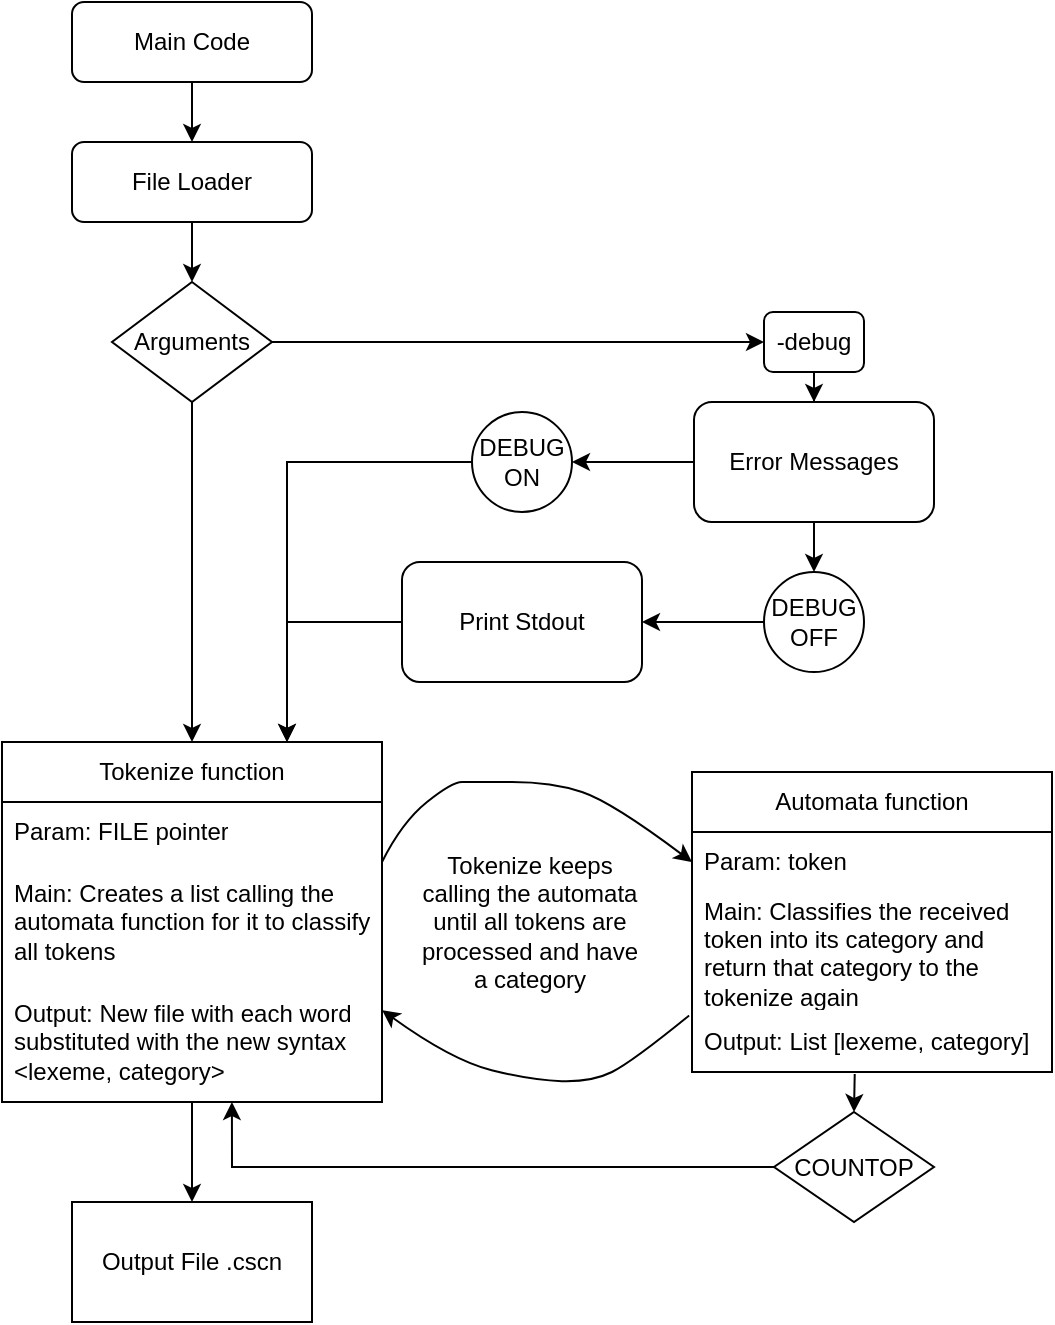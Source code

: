 <mxfile version="23.1.4" type="google">
  <diagram id="C5RBs43oDa-KdzZeNtuy" name="Page-1">
    <mxGraphModel grid="1" page="1" gridSize="10" guides="1" tooltips="1" connect="1" arrows="1" fold="1" pageScale="1" pageWidth="827" pageHeight="1169" math="0" shadow="0">
      <root>
        <mxCell id="WIyWlLk6GJQsqaUBKTNV-0" />
        <mxCell id="WIyWlLk6GJQsqaUBKTNV-1" parent="WIyWlLk6GJQsqaUBKTNV-0" />
        <mxCell id="YGc-wEN7cGzX1aykjXhv-2" style="edgeStyle=orthogonalEdgeStyle;rounded=0;orthogonalLoop=1;jettySize=auto;html=1;entryX=0.5;entryY=0;entryDx=0;entryDy=0;" edge="1" parent="WIyWlLk6GJQsqaUBKTNV-1" source="WIyWlLk6GJQsqaUBKTNV-3" target="WIyWlLk6GJQsqaUBKTNV-7">
          <mxGeometry relative="1" as="geometry" />
        </mxCell>
        <mxCell id="WIyWlLk6GJQsqaUBKTNV-3" value="Main Code" style="rounded=1;whiteSpace=wrap;html=1;fontSize=12;glass=0;strokeWidth=1;shadow=0;" vertex="1" parent="WIyWlLk6GJQsqaUBKTNV-1">
          <mxGeometry x="158" y="130" width="120" height="40" as="geometry" />
        </mxCell>
        <mxCell id="WIyWlLk6GJQsqaUBKTNV-7" value="File Loader" style="rounded=1;whiteSpace=wrap;html=1;fontSize=12;glass=0;strokeWidth=1;shadow=0;" vertex="1" parent="WIyWlLk6GJQsqaUBKTNV-1">
          <mxGeometry x="158" y="200" width="120" height="40" as="geometry" />
        </mxCell>
        <mxCell id="YGc-wEN7cGzX1aykjXhv-4" value="Output File .cscn" style="rounded=0;whiteSpace=wrap;html=1;" vertex="1" parent="WIyWlLk6GJQsqaUBKTNV-1">
          <mxGeometry x="158" y="730" width="120" height="60" as="geometry" />
        </mxCell>
        <mxCell id="YGc-wEN7cGzX1aykjXhv-12" value="" style="edgeStyle=orthogonalEdgeStyle;rounded=0;orthogonalLoop=1;jettySize=auto;html=1;exitX=0.5;exitY=0;exitDx=0;exitDy=0;endArrow=none;endFill=0;startArrow=classic;startFill=1;" edge="1" parent="WIyWlLk6GJQsqaUBKTNV-1" source="YGc-wEN7cGzX1aykjXhv-17" target="WIyWlLk6GJQsqaUBKTNV-7">
          <mxGeometry relative="1" as="geometry" />
        </mxCell>
        <mxCell id="YGc-wEN7cGzX1aykjXhv-8" value="Tokenize function" style="swimlane;fontStyle=0;childLayout=stackLayout;horizontal=1;startSize=30;horizontalStack=0;resizeParent=1;resizeParentMax=0;resizeLast=0;collapsible=1;marginBottom=0;whiteSpace=wrap;html=1;" vertex="1" parent="WIyWlLk6GJQsqaUBKTNV-1">
          <mxGeometry x="123" y="500" width="190" height="180" as="geometry" />
        </mxCell>
        <mxCell id="YGc-wEN7cGzX1aykjXhv-9" value="Param: FILE pointer" style="text;strokeColor=none;fillColor=none;align=left;verticalAlign=middle;spacingLeft=4;spacingRight=4;overflow=hidden;points=[[0,0.5],[1,0.5]];portConstraint=eastwest;rotatable=0;whiteSpace=wrap;html=1;" vertex="1" parent="YGc-wEN7cGzX1aykjXhv-8">
          <mxGeometry y="30" width="190" height="30" as="geometry" />
        </mxCell>
        <mxCell id="YGc-wEN7cGzX1aykjXhv-10" value="Main: Creates a list calling the automata function for it to classify all tokens" style="text;strokeColor=none;fillColor=none;align=left;verticalAlign=middle;spacingLeft=4;spacingRight=4;overflow=hidden;points=[[0,0.5],[1,0.5]];portConstraint=eastwest;rotatable=0;whiteSpace=wrap;html=1;" vertex="1" parent="YGc-wEN7cGzX1aykjXhv-8">
          <mxGeometry y="60" width="190" height="60" as="geometry" />
        </mxCell>
        <mxCell id="YGc-wEN7cGzX1aykjXhv-11" value="Output:&amp;nbsp;New file with each word substituted with the new syntax &amp;lt;lexeme, category&amp;gt;" style="text;strokeColor=none;fillColor=none;align=left;verticalAlign=middle;spacingLeft=4;spacingRight=4;overflow=hidden;points=[[0,0.5],[1,0.5]];portConstraint=eastwest;rotatable=0;whiteSpace=wrap;html=1;" vertex="1" parent="YGc-wEN7cGzX1aykjXhv-8">
          <mxGeometry y="120" width="190" height="60" as="geometry" />
        </mxCell>
        <mxCell id="YGc-wEN7cGzX1aykjXhv-13" value="Automata function" style="swimlane;fontStyle=0;childLayout=stackLayout;horizontal=1;startSize=30;horizontalStack=0;resizeParent=1;resizeParentMax=0;resizeLast=0;collapsible=1;marginBottom=0;whiteSpace=wrap;html=1;" vertex="1" parent="WIyWlLk6GJQsqaUBKTNV-1">
          <mxGeometry x="468" y="515" width="180" height="150" as="geometry" />
        </mxCell>
        <mxCell id="YGc-wEN7cGzX1aykjXhv-14" value="Param: token" style="text;strokeColor=none;fillColor=none;align=left;verticalAlign=middle;spacingLeft=4;spacingRight=4;overflow=hidden;points=[[0,0.5],[1,0.5]];portConstraint=eastwest;rotatable=0;whiteSpace=wrap;html=1;" vertex="1" parent="YGc-wEN7cGzX1aykjXhv-13">
          <mxGeometry y="30" width="180" height="30" as="geometry" />
        </mxCell>
        <mxCell id="YGc-wEN7cGzX1aykjXhv-15" value="Main: Classifies the received token into its category and return that category to the tokenize again" style="text;strokeColor=none;fillColor=none;align=left;verticalAlign=middle;spacingLeft=4;spacingRight=4;overflow=hidden;points=[[0,0.5],[1,0.5]];portConstraint=eastwest;rotatable=0;whiteSpace=wrap;html=1;" vertex="1" parent="YGc-wEN7cGzX1aykjXhv-13">
          <mxGeometry y="60" width="180" height="60" as="geometry" />
        </mxCell>
        <mxCell id="YGc-wEN7cGzX1aykjXhv-16" value="Output: List [lexeme, category]" style="text;strokeColor=none;fillColor=none;align=left;verticalAlign=middle;spacingLeft=4;spacingRight=4;overflow=hidden;points=[[0,0.5],[1,0.5]];portConstraint=eastwest;rotatable=0;whiteSpace=wrap;html=1;" vertex="1" parent="YGc-wEN7cGzX1aykjXhv-13">
          <mxGeometry y="120" width="180" height="30" as="geometry" />
        </mxCell>
        <mxCell id="YGc-wEN7cGzX1aykjXhv-21" style="edgeStyle=orthogonalEdgeStyle;rounded=0;orthogonalLoop=1;jettySize=auto;html=1;entryX=0;entryY=0.5;entryDx=0;entryDy=0;" edge="1" parent="WIyWlLk6GJQsqaUBKTNV-1" source="YGc-wEN7cGzX1aykjXhv-17" target="YGc-wEN7cGzX1aykjXhv-20">
          <mxGeometry relative="1" as="geometry" />
        </mxCell>
        <mxCell id="YGc-wEN7cGzX1aykjXhv-24" style="edgeStyle=orthogonalEdgeStyle;rounded=0;orthogonalLoop=1;jettySize=auto;html=1;entryX=0.5;entryY=0;entryDx=0;entryDy=0;" edge="1" parent="WIyWlLk6GJQsqaUBKTNV-1" source="YGc-wEN7cGzX1aykjXhv-17" target="YGc-wEN7cGzX1aykjXhv-8">
          <mxGeometry relative="1" as="geometry" />
        </mxCell>
        <mxCell id="YGc-wEN7cGzX1aykjXhv-17" value="Arguments" style="rhombus;whiteSpace=wrap;html=1;" vertex="1" parent="WIyWlLk6GJQsqaUBKTNV-1">
          <mxGeometry x="178" y="270" width="80" height="60" as="geometry" />
        </mxCell>
        <mxCell id="YGc-wEN7cGzX1aykjXhv-35" style="edgeStyle=orthogonalEdgeStyle;rounded=0;orthogonalLoop=1;jettySize=auto;html=1;entryX=0.5;entryY=0;entryDx=0;entryDy=0;" edge="1" parent="WIyWlLk6GJQsqaUBKTNV-1" source="YGc-wEN7cGzX1aykjXhv-20" target="YGc-wEN7cGzX1aykjXhv-27">
          <mxGeometry relative="1" as="geometry" />
        </mxCell>
        <mxCell id="YGc-wEN7cGzX1aykjXhv-20" value="-debug" style="rounded=1;whiteSpace=wrap;html=1;" vertex="1" parent="WIyWlLk6GJQsqaUBKTNV-1">
          <mxGeometry x="504" y="285" width="50" height="30" as="geometry" />
        </mxCell>
        <mxCell id="YGc-wEN7cGzX1aykjXhv-37" style="edgeStyle=orthogonalEdgeStyle;rounded=0;orthogonalLoop=1;jettySize=auto;html=1;entryX=0.75;entryY=0;entryDx=0;entryDy=0;" edge="1" parent="WIyWlLk6GJQsqaUBKTNV-1" source="YGc-wEN7cGzX1aykjXhv-38" target="YGc-wEN7cGzX1aykjXhv-8">
          <mxGeometry relative="1" as="geometry" />
        </mxCell>
        <mxCell id="YGc-wEN7cGzX1aykjXhv-47" style="edgeStyle=orthogonalEdgeStyle;rounded=0;orthogonalLoop=1;jettySize=auto;html=1;entryX=0.5;entryY=0;entryDx=0;entryDy=0;" edge="1" parent="WIyWlLk6GJQsqaUBKTNV-1" source="YGc-wEN7cGzX1aykjXhv-27" target="YGc-wEN7cGzX1aykjXhv-42">
          <mxGeometry relative="1" as="geometry" />
        </mxCell>
        <mxCell id="YGc-wEN7cGzX1aykjXhv-27" value="Error Messages" style="rounded=1;whiteSpace=wrap;html=1;" vertex="1" parent="WIyWlLk6GJQsqaUBKTNV-1">
          <mxGeometry x="469" y="330" width="120" height="60" as="geometry" />
        </mxCell>
        <mxCell id="YGc-wEN7cGzX1aykjXhv-39" value="" style="edgeStyle=orthogonalEdgeStyle;rounded=0;orthogonalLoop=1;jettySize=auto;html=1;entryX=1;entryY=0.5;entryDx=0;entryDy=0;" edge="1" parent="WIyWlLk6GJQsqaUBKTNV-1" source="YGc-wEN7cGzX1aykjXhv-27" target="YGc-wEN7cGzX1aykjXhv-38">
          <mxGeometry relative="1" as="geometry">
            <mxPoint x="469" y="395" as="sourcePoint" />
            <mxPoint x="257" y="605" as="targetPoint" />
          </mxGeometry>
        </mxCell>
        <mxCell id="YGc-wEN7cGzX1aykjXhv-38" value="DEBUG ON" style="ellipse;whiteSpace=wrap;html=1;aspect=fixed;" vertex="1" parent="WIyWlLk6GJQsqaUBKTNV-1">
          <mxGeometry x="358" y="335" width="50" height="50" as="geometry" />
        </mxCell>
        <mxCell id="YGc-wEN7cGzX1aykjXhv-48" style="edgeStyle=orthogonalEdgeStyle;rounded=0;orthogonalLoop=1;jettySize=auto;html=1;entryX=0.75;entryY=0;entryDx=0;entryDy=0;" edge="1" parent="WIyWlLk6GJQsqaUBKTNV-1" source="YGc-wEN7cGzX1aykjXhv-40" target="YGc-wEN7cGzX1aykjXhv-8">
          <mxGeometry relative="1" as="geometry" />
        </mxCell>
        <mxCell id="YGc-wEN7cGzX1aykjXhv-40" value="Print Stdout" style="rounded=1;whiteSpace=wrap;html=1;" vertex="1" parent="WIyWlLk6GJQsqaUBKTNV-1">
          <mxGeometry x="323" y="410" width="120" height="60" as="geometry" />
        </mxCell>
        <mxCell id="YGc-wEN7cGzX1aykjXhv-46" style="edgeStyle=orthogonalEdgeStyle;rounded=0;orthogonalLoop=1;jettySize=auto;html=1;entryX=1;entryY=0.5;entryDx=0;entryDy=0;" edge="1" parent="WIyWlLk6GJQsqaUBKTNV-1" source="YGc-wEN7cGzX1aykjXhv-42" target="YGc-wEN7cGzX1aykjXhv-40">
          <mxGeometry relative="1" as="geometry" />
        </mxCell>
        <mxCell id="YGc-wEN7cGzX1aykjXhv-42" value="DEBUG OFF" style="ellipse;whiteSpace=wrap;html=1;aspect=fixed;" vertex="1" parent="WIyWlLk6GJQsqaUBKTNV-1">
          <mxGeometry x="504" y="415" width="50" height="50" as="geometry" />
        </mxCell>
        <mxCell id="YGc-wEN7cGzX1aykjXhv-51" value="COUNTOP" style="rhombus;whiteSpace=wrap;html=1;" vertex="1" parent="WIyWlLk6GJQsqaUBKTNV-1">
          <mxGeometry x="509" y="685" width="80" height="55" as="geometry" />
        </mxCell>
        <mxCell id="7MYHWKY7D_-tPGV_Kh_4-16" value="" style="endArrow=classic;html=1;rounded=0;entryX=0.5;entryY=0;entryDx=0;entryDy=0;" edge="1" parent="WIyWlLk6GJQsqaUBKTNV-1" source="YGc-wEN7cGzX1aykjXhv-11" target="YGc-wEN7cGzX1aykjXhv-4">
          <mxGeometry width="50" height="50" relative="1" as="geometry">
            <mxPoint x="362" y="680" as="sourcePoint" />
            <mxPoint x="412" y="630" as="targetPoint" />
          </mxGeometry>
        </mxCell>
        <mxCell id="7MYHWKY7D_-tPGV_Kh_4-19" value="" style="curved=1;endArrow=classic;html=1;rounded=0;entryX=0;entryY=0.5;entryDx=0;entryDy=0;" edge="1" parent="WIyWlLk6GJQsqaUBKTNV-1" target="YGc-wEN7cGzX1aykjXhv-14">
          <mxGeometry width="50" height="50" relative="1" as="geometry">
            <mxPoint x="313" y="560" as="sourcePoint" />
            <mxPoint x="423" y="560" as="targetPoint" />
            <Array as="points">
              <mxPoint x="323" y="540" />
              <mxPoint x="348" y="520" />
              <mxPoint x="358" y="520" />
              <mxPoint x="398" y="520" />
              <mxPoint x="428" y="530" />
            </Array>
          </mxGeometry>
        </mxCell>
        <mxCell id="7MYHWKY7D_-tPGV_Kh_4-21" value="" style="curved=1;endArrow=classic;html=1;rounded=0;entryX=1.001;entryY=0.415;entryDx=0;entryDy=0;entryPerimeter=0;exitX=-0.008;exitY=0.059;exitDx=0;exitDy=0;exitPerimeter=0;" edge="1" parent="WIyWlLk6GJQsqaUBKTNV-1" source="YGc-wEN7cGzX1aykjXhv-16">
          <mxGeometry width="50" height="50" relative="1" as="geometry">
            <mxPoint x="443.17" y="630" as="sourcePoint" />
            <mxPoint x="313.0" y="634.05" as="targetPoint" />
            <Array as="points">
              <mxPoint x="438" y="660" />
              <mxPoint x="418" y="670" />
              <mxPoint x="387.81" y="669.15" />
              <mxPoint x="347.81" y="659.15" />
            </Array>
          </mxGeometry>
        </mxCell>
        <mxCell id="7MYHWKY7D_-tPGV_Kh_4-22" value="" style="endArrow=classic;html=1;rounded=0;entryX=0.5;entryY=0;entryDx=0;entryDy=0;exitX=0.452;exitY=1.035;exitDx=0;exitDy=0;exitPerimeter=0;" edge="1" parent="WIyWlLk6GJQsqaUBKTNV-1" source="YGc-wEN7cGzX1aykjXhv-16" target="YGc-wEN7cGzX1aykjXhv-51">
          <mxGeometry width="50" height="50" relative="1" as="geometry">
            <mxPoint x="488" y="700" as="sourcePoint" />
            <mxPoint x="538" y="650" as="targetPoint" />
          </mxGeometry>
        </mxCell>
        <mxCell id="7MYHWKY7D_-tPGV_Kh_4-24" value="Tokenize keeps calling the automata until all tokens are processed and have a category" style="text;html=1;strokeColor=none;fillColor=none;align=center;verticalAlign=middle;whiteSpace=wrap;rounded=0;" vertex="1" parent="WIyWlLk6GJQsqaUBKTNV-1">
          <mxGeometry x="327" y="550" width="120" height="80" as="geometry" />
        </mxCell>
        <mxCell id="7MYHWKY7D_-tPGV_Kh_4-25" style="edgeStyle=orthogonalEdgeStyle;rounded=0;orthogonalLoop=1;jettySize=auto;html=1;exitX=0;exitY=0.5;exitDx=0;exitDy=0;entryX=0.605;entryY=1;entryDx=0;entryDy=0;entryPerimeter=0;" edge="1" parent="WIyWlLk6GJQsqaUBKTNV-1" source="YGc-wEN7cGzX1aykjXhv-51" target="YGc-wEN7cGzX1aykjXhv-11">
          <mxGeometry relative="1" as="geometry" />
        </mxCell>
      </root>
    </mxGraphModel>
  </diagram>
</mxfile>
